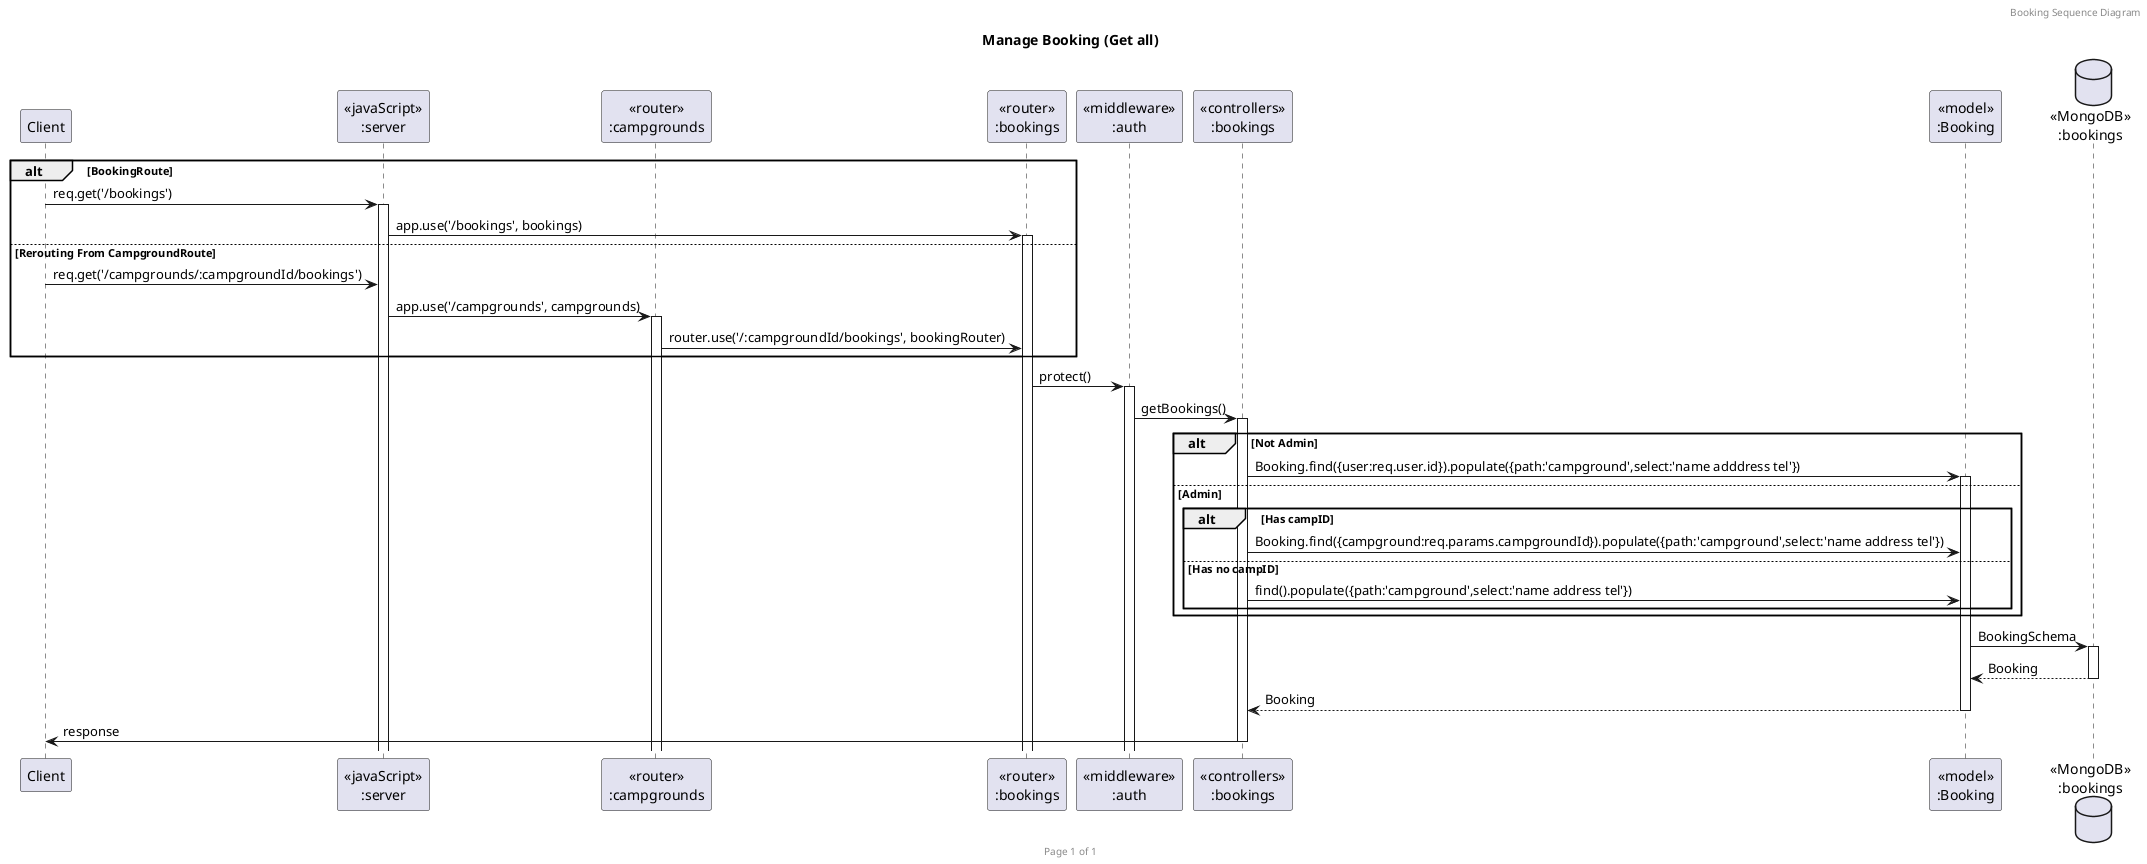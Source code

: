 @startuml getall-bookings

header Booking Sequence Diagram
footer Page %page% of %lastpage%
title "Manage Booking (Get all)"

participant "Client" as client
participant "<<javaScript>>\n:server" as server
participant "<<router>>\n:campgrounds" as routerCampgrounds
participant "<<router>>\n:bookings" as routerBookings
participant "<<middleware>>\n:auth" as middlewareAuth
participant "<<controllers>>\n:bookings" as controllersBookings
participant "<<model>>\n:Booking" as modelBooking
database "<<MongoDB>>\n:bookings" as BookingsDatabase
alt BookingRoute
    client->server ++:req.get('/bookings')
    server->routerBookings ++:app.use('/bookings', bookings)

else Rerouting From CampgroundRoute
    client -> server --:req.get('/campgrounds/:campgroundId/bookings')
    server->routerCampgrounds ++:app.use('/campgrounds', campgrounds)
    routerCampgrounds -> routerBookings :router.use('/:campgroundId/bookings', bookingRouter)
end
routerBookings -> middlewareAuth ++:protect()
middlewareAuth -> controllersBookings ++:getBookings()

alt Not Admin
    controllersBookings->modelBooking ++:Booking.find({user:req.user.id}).populate({path:'campground',select:'name adddress tel'})
else Admin
    alt Has campID
        controllersBookings->modelBooking: Booking.find({campground:req.params.campgroundId}).populate({path:'campground',select:'name address tel'})
    else Has no campID
        controllersBookings->modelBooking: find().populate({path:'campground',select:'name address tel'})
    end
end
modelBooking ->BookingsDatabase ++: BookingSchema
BookingsDatabase --> modelBooking --: Booking
controllersBookings <-- modelBooking --:Booking
controllersBookings->client --:response

@enduml
